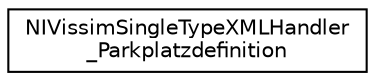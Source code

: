 digraph "Graphical Class Hierarchy"
{
  edge [fontname="Helvetica",fontsize="10",labelfontname="Helvetica",labelfontsize="10"];
  node [fontname="Helvetica",fontsize="10",shape=record];
  rankdir="LR";
  Node0 [label="NIVissimSingleTypeXMLHandler\l_Parkplatzdefinition",height=0.2,width=0.4,color="black", fillcolor="white", style="filled",URL="$dc/d84/class_n_i_vissim_single_type_x_m_l_handler___parkplatzdefinition.html",tooltip="A class which extracts VISSIM-Parkplätze from a parsed VISSIM-file. "];
}
